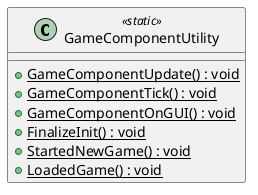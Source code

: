 @startuml
class GameComponentUtility <<static>> {
    + {static} GameComponentUpdate() : void
    + {static} GameComponentTick() : void
    + {static} GameComponentOnGUI() : void
    + {static} FinalizeInit() : void
    + {static} StartedNewGame() : void
    + {static} LoadedGame() : void
}
@enduml
